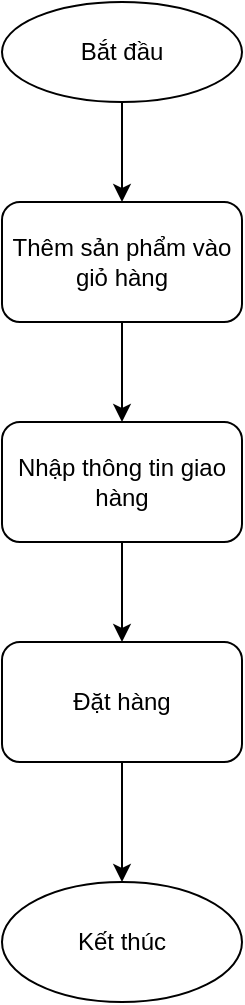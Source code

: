<mxfile version="20.3.0" type="device"><diagram id="TjyMYsPSp6puAiypXim6" name="Page-1"><mxGraphModel dx="1038" dy="689" grid="1" gridSize="10" guides="1" tooltips="1" connect="1" arrows="1" fold="1" page="1" pageScale="1" pageWidth="850" pageHeight="1100" math="0" shadow="0"><root><mxCell id="0"/><mxCell id="1" parent="0"/><mxCell id="PkH1sSI8jnAQntIh4a9I-9" style="edgeStyle=orthogonalEdgeStyle;rounded=0;orthogonalLoop=1;jettySize=auto;html=1;exitX=0.5;exitY=1;exitDx=0;exitDy=0;entryX=0.5;entryY=0;entryDx=0;entryDy=0;" edge="1" parent="1" source="PkH1sSI8jnAQntIh4a9I-1" target="PkH1sSI8jnAQntIh4a9I-3"><mxGeometry relative="1" as="geometry"/></mxCell><mxCell id="PkH1sSI8jnAQntIh4a9I-1" value="Thêm sản phẩm vào giỏ hàng" style="rounded=1;whiteSpace=wrap;html=1;" vertex="1" parent="1"><mxGeometry x="360" y="300" width="120" height="60" as="geometry"/></mxCell><mxCell id="PkH1sSI8jnAQntIh4a9I-8" style="edgeStyle=orthogonalEdgeStyle;rounded=0;orthogonalLoop=1;jettySize=auto;html=1;exitX=0.5;exitY=1;exitDx=0;exitDy=0;entryX=0.5;entryY=0;entryDx=0;entryDy=0;" edge="1" parent="1" source="PkH1sSI8jnAQntIh4a9I-2" target="PkH1sSI8jnAQntIh4a9I-1"><mxGeometry relative="1" as="geometry"/></mxCell><mxCell id="PkH1sSI8jnAQntIh4a9I-2" value="Bắt đầu" style="ellipse;whiteSpace=wrap;html=1;" vertex="1" parent="1"><mxGeometry x="360" y="200" width="120" height="50" as="geometry"/></mxCell><mxCell id="PkH1sSI8jnAQntIh4a9I-10" style="edgeStyle=orthogonalEdgeStyle;rounded=0;orthogonalLoop=1;jettySize=auto;html=1;exitX=0.5;exitY=1;exitDx=0;exitDy=0;entryX=0.5;entryY=0;entryDx=0;entryDy=0;" edge="1" parent="1" source="PkH1sSI8jnAQntIh4a9I-3" target="PkH1sSI8jnAQntIh4a9I-4"><mxGeometry relative="1" as="geometry"/></mxCell><mxCell id="PkH1sSI8jnAQntIh4a9I-3" value="Nhập thông tin giao hàng" style="rounded=1;whiteSpace=wrap;html=1;" vertex="1" parent="1"><mxGeometry x="360" y="410" width="120" height="60" as="geometry"/></mxCell><mxCell id="PkH1sSI8jnAQntIh4a9I-11" style="edgeStyle=orthogonalEdgeStyle;rounded=0;orthogonalLoop=1;jettySize=auto;html=1;exitX=0.5;exitY=1;exitDx=0;exitDy=0;entryX=0.5;entryY=0;entryDx=0;entryDy=0;" edge="1" parent="1" source="PkH1sSI8jnAQntIh4a9I-4" target="PkH1sSI8jnAQntIh4a9I-5"><mxGeometry relative="1" as="geometry"/></mxCell><mxCell id="PkH1sSI8jnAQntIh4a9I-4" value="Đặt hàng" style="rounded=1;whiteSpace=wrap;html=1;" vertex="1" parent="1"><mxGeometry x="360" y="520" width="120" height="60" as="geometry"/></mxCell><mxCell id="PkH1sSI8jnAQntIh4a9I-5" value="Kết thúc" style="ellipse;whiteSpace=wrap;html=1;" vertex="1" parent="1"><mxGeometry x="360" y="640" width="120" height="60" as="geometry"/></mxCell></root></mxGraphModel></diagram></mxfile>